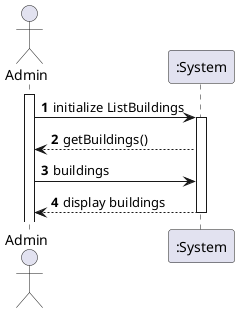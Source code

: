 @startuml
autonumber
'hide footbox
actor "Admin" as admin

participant ":System" as sys

activate admin

admin -> sys: initialize ListBuildings
activate sys

sys --> admin: getBuildings()
admin -> sys: buildings
sys --> admin: display buildings

deactivate sys
@enduml
